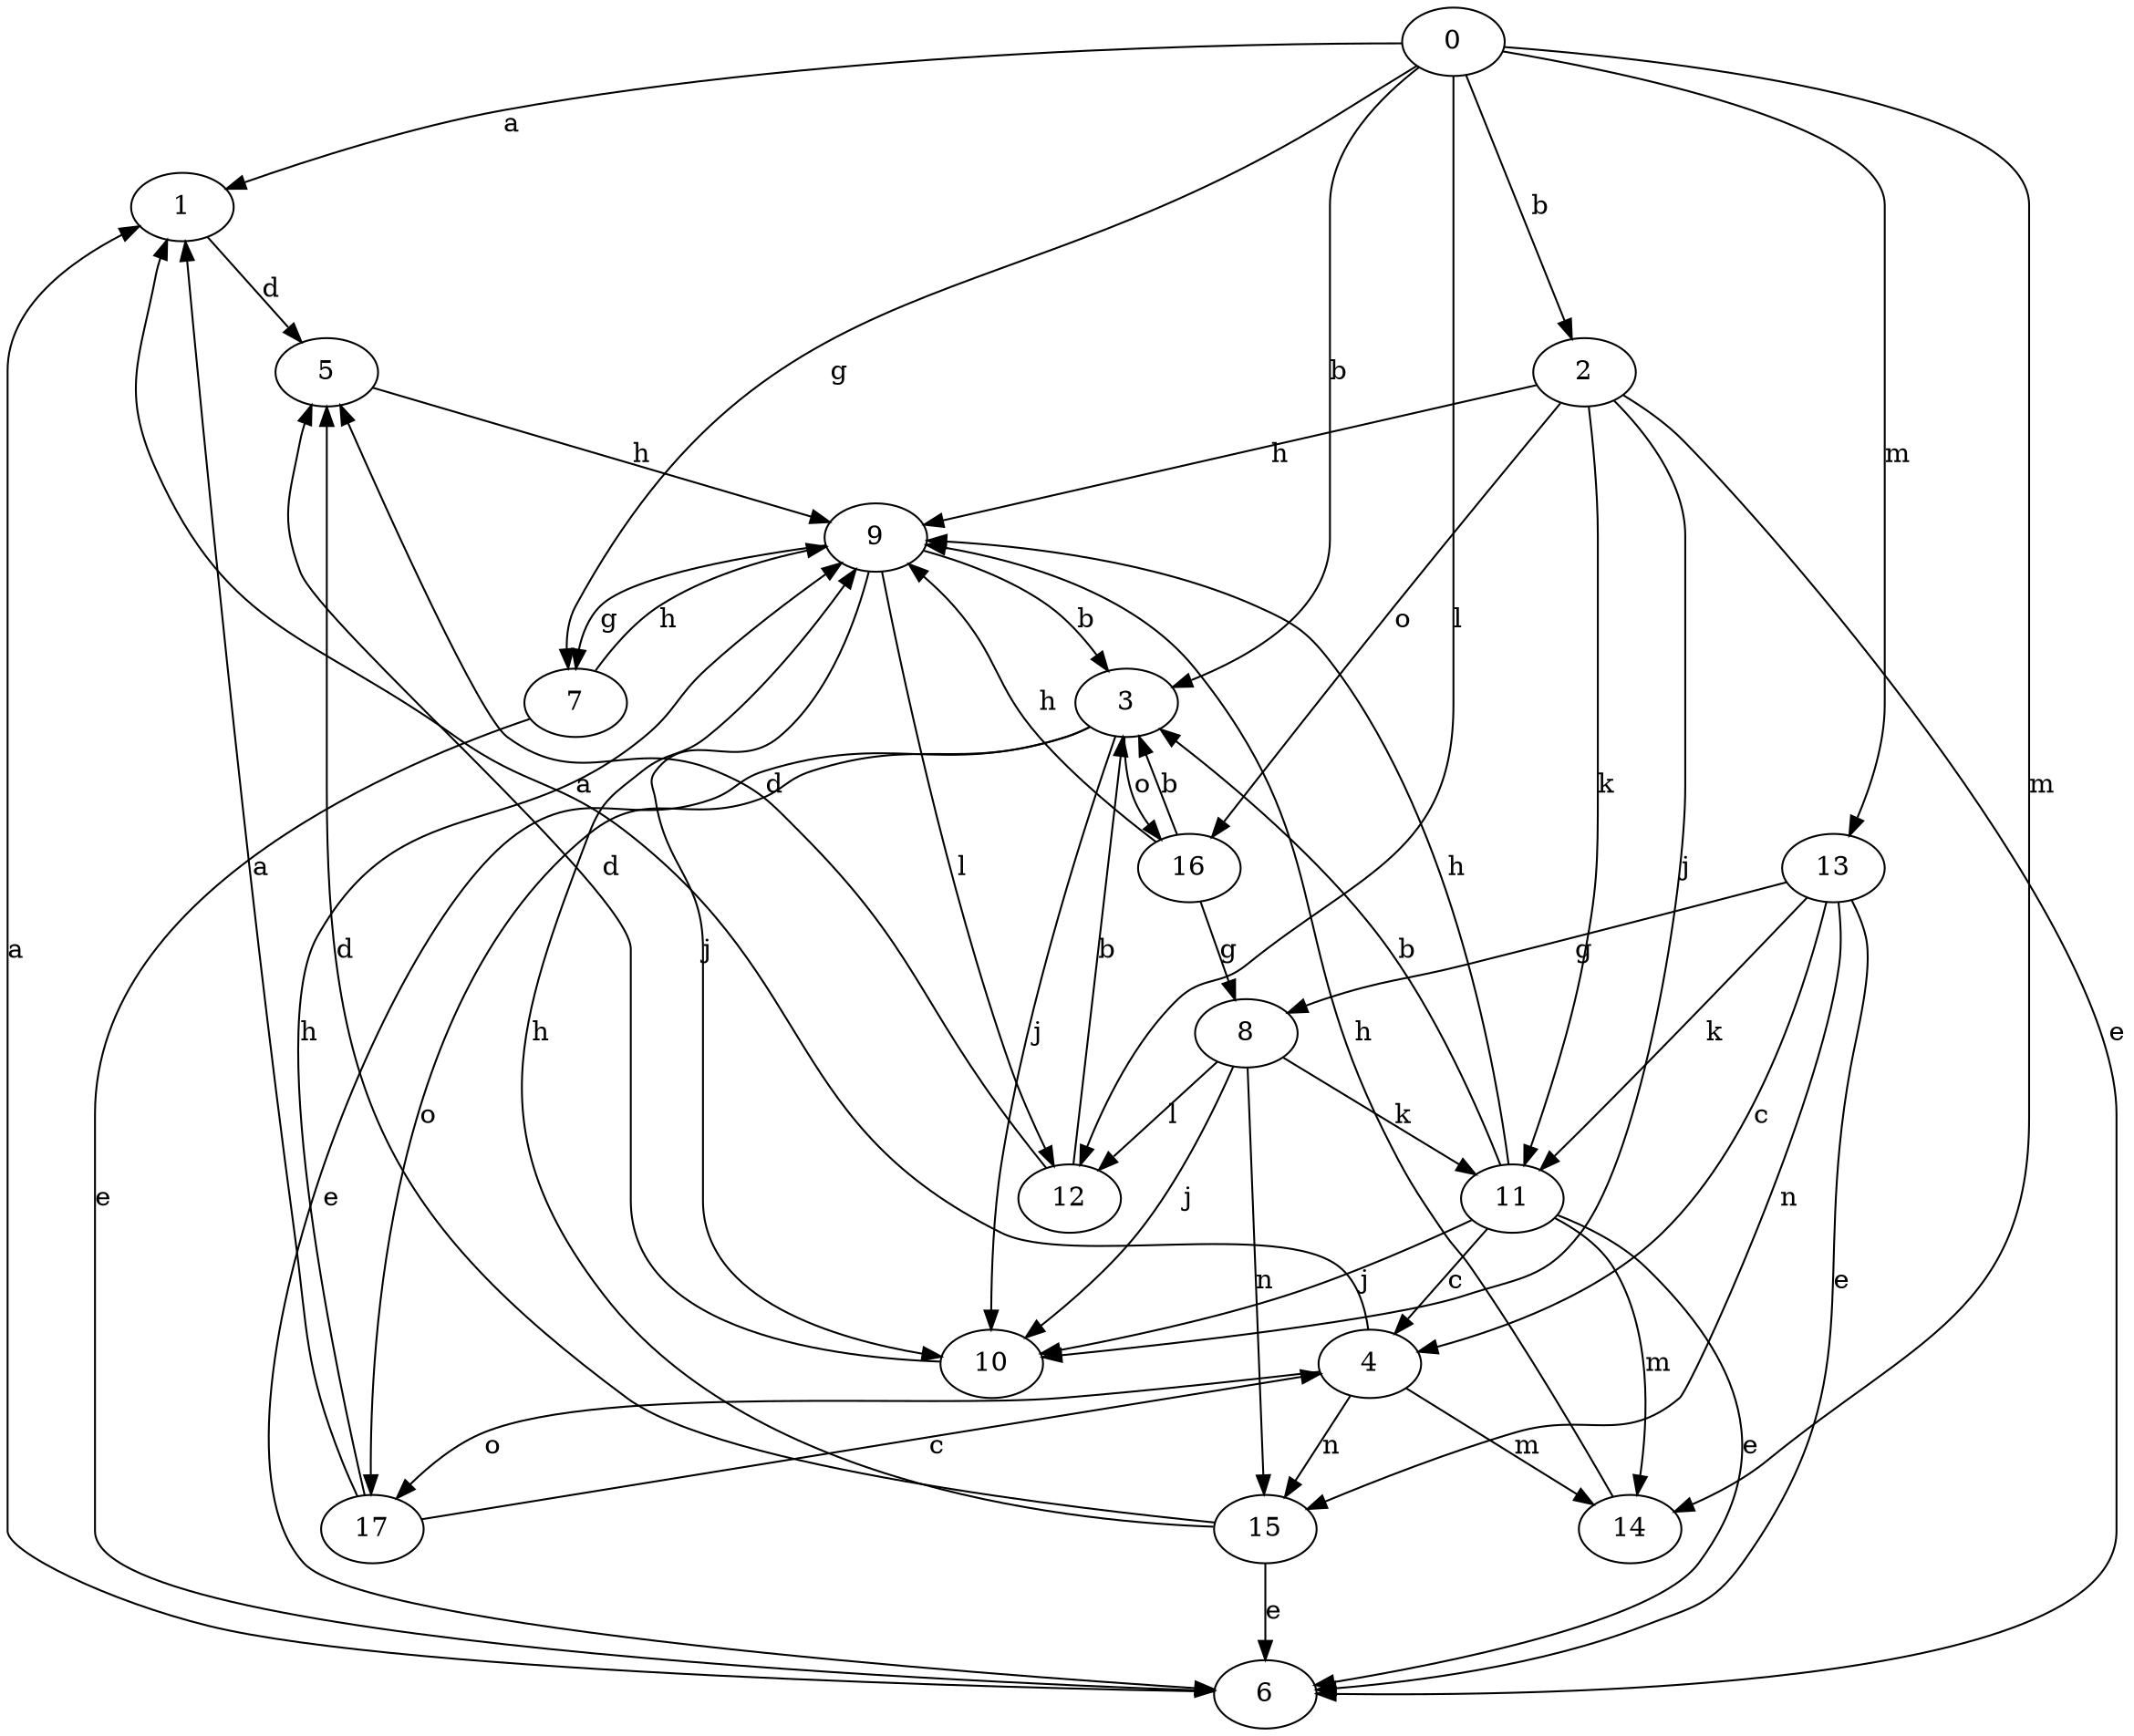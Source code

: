 strict digraph  {
1;
2;
3;
4;
5;
6;
7;
8;
9;
10;
11;
0;
12;
13;
14;
15;
16;
17;
1 -> 5  [label=d];
2 -> 6  [label=e];
2 -> 9  [label=h];
2 -> 10  [label=j];
2 -> 11  [label=k];
2 -> 16  [label=o];
3 -> 6  [label=e];
3 -> 10  [label=j];
3 -> 16  [label=o];
3 -> 17  [label=o];
4 -> 1  [label=a];
4 -> 14  [label=m];
4 -> 15  [label=n];
4 -> 17  [label=o];
5 -> 9  [label=h];
6 -> 1  [label=a];
7 -> 6  [label=e];
7 -> 9  [label=h];
8 -> 10  [label=j];
8 -> 11  [label=k];
8 -> 12  [label=l];
8 -> 15  [label=n];
9 -> 3  [label=b];
9 -> 7  [label=g];
9 -> 10  [label=j];
9 -> 12  [label=l];
10 -> 5  [label=d];
11 -> 3  [label=b];
11 -> 4  [label=c];
11 -> 6  [label=e];
11 -> 9  [label=h];
11 -> 10  [label=j];
11 -> 14  [label=m];
0 -> 1  [label=a];
0 -> 2  [label=b];
0 -> 3  [label=b];
0 -> 7  [label=g];
0 -> 12  [label=l];
0 -> 13  [label=m];
0 -> 14  [label=m];
12 -> 3  [label=b];
12 -> 5  [label=d];
13 -> 4  [label=c];
13 -> 6  [label=e];
13 -> 8  [label=g];
13 -> 11  [label=k];
13 -> 15  [label=n];
14 -> 9  [label=h];
15 -> 5  [label=d];
15 -> 6  [label=e];
15 -> 9  [label=h];
16 -> 3  [label=b];
16 -> 8  [label=g];
16 -> 9  [label=h];
17 -> 1  [label=a];
17 -> 4  [label=c];
17 -> 9  [label=h];
}
